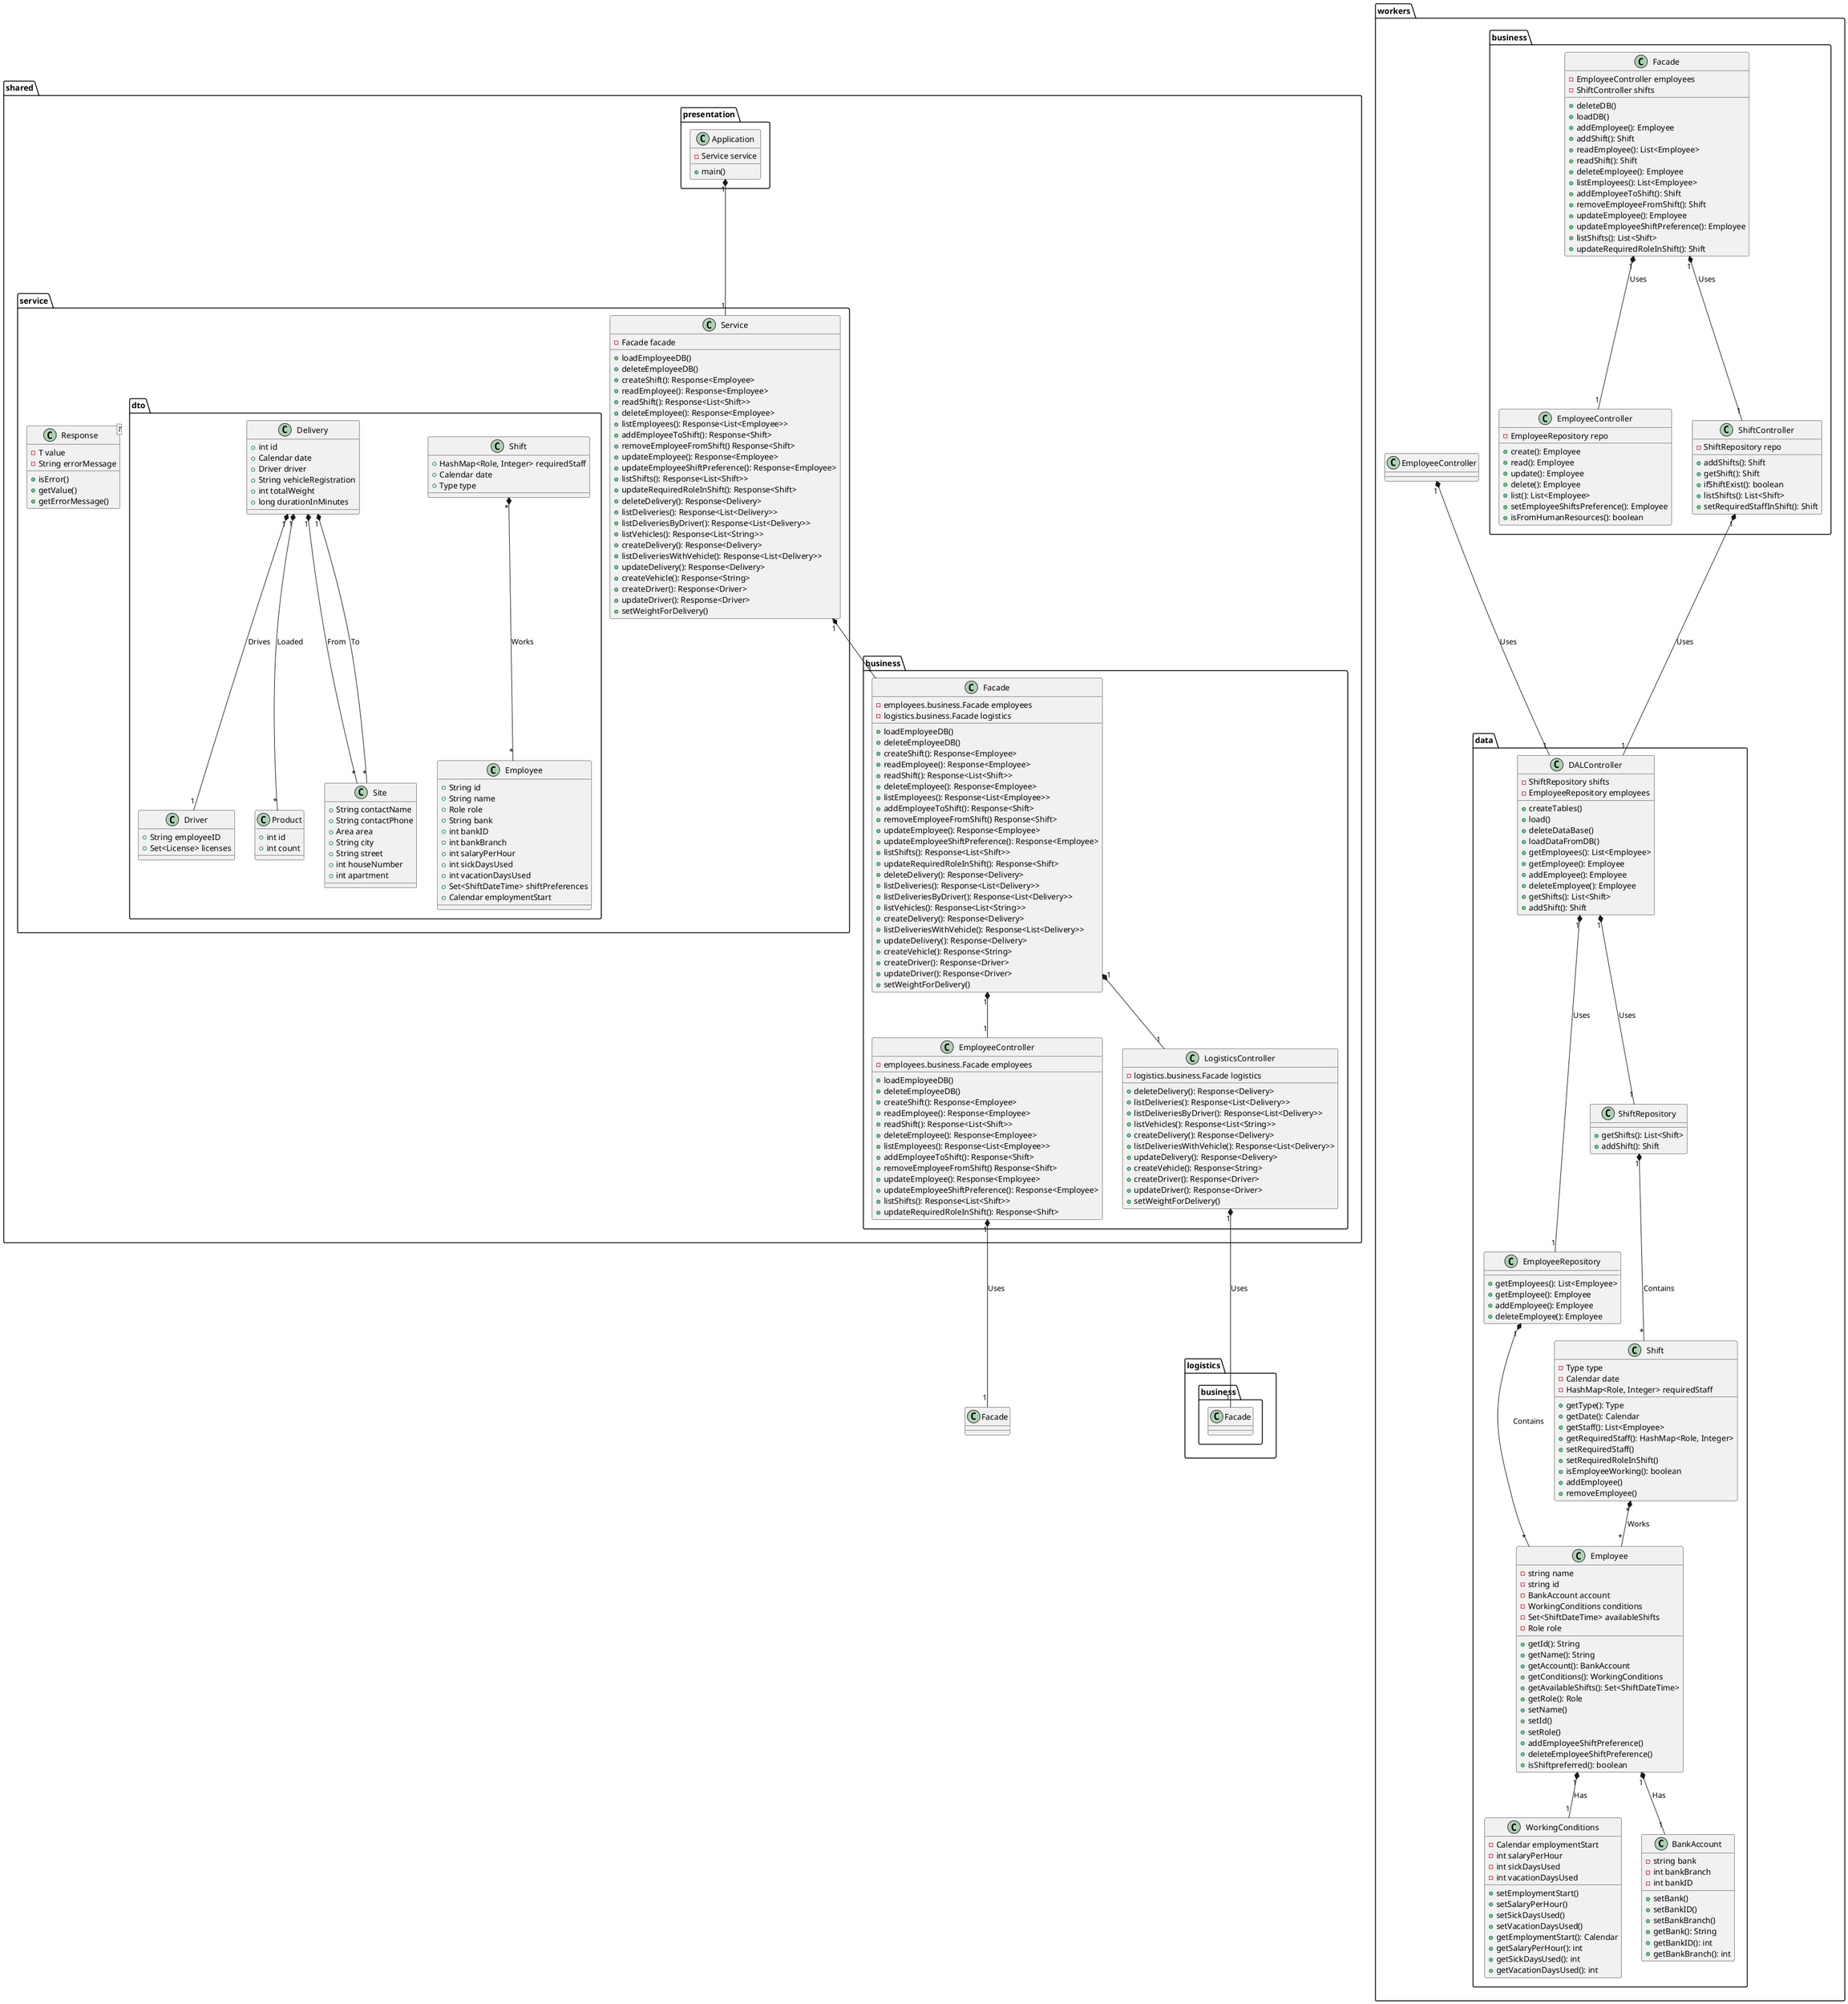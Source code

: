 @startuml
package shared {
  package shared.presentation {
    class Application {
      -Service service
      +main()
    }
  }

  package shared.service {
    class shared.service.Service {
      -Facade facade
      +loadEmployeeDB()
      +deleteEmployeeDB()
      +createShift(): Response<Employee>
      +readEmployee(): Response<Employee>
      +readShift(): Response<List<Shift>>
      +deleteEmployee(): Response<Employee>
      +listEmployees(): Response<List<Employee>>
      +addEmployeeToShift(): Response<Shift>
      +removeEmployeeFromShift() Response<Shift>
      +updateEmployee(): Response<Employee>
      +updateEmployeeShiftPreference(): Response<Employee>
      +listShifts(): Response<List<Shift>>
      +updateRequiredRoleInShift(): Response<Shift>
      +deleteDelivery(): Response<Delivery>
      +listDeliveries(): Response<List<Delivery>>
      +listDeliveriesByDriver(): Response<List<Delivery>>
      +listVehicles(): Response<List<String>>
      +createDelivery(): Response<Delivery>
      +listDeliveriesWithVehicle(): Response<List<Delivery>>
      +updateDelivery(): Response<Delivery>
      +createVehicle(): Response<String>
      +createDriver(): Response<Driver>
      +updateDriver(): Response<Driver>
      +setWeightForDelivery()
    }

    class shared.service.Response<T> {
      -T value
      -String errorMessage
      +isError()
      +getValue()
      +getErrorMessage()
    }

    package shared.service.dto {
      class shared.service.dto.Employee {
        +String id
        +String name
        +Role role
        +String bank
        +int bankID
        +int bankBranch
        +int salaryPerHour
        +int sickDaysUsed
        +int vacationDaysUsed
        +Set<ShiftDateTime> shiftPreferences
        +Calendar employmentStart
      }

      class shared.service.dto.Shift {
        +HashMap<Role, Integer> requiredStaff
        +Calendar date
        +Type type
      }

      class shared.service.dto.Delivery {
        +int id
        +Calendar date
        +Driver driver
        +String vehicleRegistration
        +int totalWeight
        +long durationInMinutes
      }

      class shared.service.dto.Driver {
        +String employeeID
        +Set<License> licenses
      }

      class shared.service.dto.Product {
        +int id
        +int count
      }

      class shared.service.dto.Site {
        +String contactName
        +String contactPhone
        +Area area
        +String city
        +String street
        +int houseNumber
        +int apartment
      }

      shared.service.dto.Delivery "1" *-- "1" shared.service.dto.Driver: Drives
      shared.service.dto.Delivery "1" *-- "*" shared.service.dto.Product: Loaded
      shared.service.dto.Delivery "1" *-- "*" shared.service.dto.Site: From
      shared.service.dto.Delivery "1" *-- "*" shared.service.dto.Site: To

      shared.service.dto.Shift "*" *-- "*" shared.service.dto.Employee: Works

      Application "1" *-- "1" shared.service.Service
    }
  }

  package shared.business {
    class shared.business.Facade {
      -employees.business.Facade employees
      -logistics.business.Facade logistics
      +loadEmployeeDB()
      +deleteEmployeeDB()
      +createShift(): Response<Employee>
      +readEmployee(): Response<Employee>
      +readShift(): Response<List<Shift>>
      +deleteEmployee(): Response<Employee>
      +listEmployees(): Response<List<Employee>>
      +addEmployeeToShift(): Response<Shift>
      +removeEmployeeFromShift() Response<Shift>
      +updateEmployee(): Response<Employee>
      +updateEmployeeShiftPreference(): Response<Employee>
      +listShifts(): Response<List<Shift>>
      +updateRequiredRoleInShift(): Response<Shift>
      +deleteDelivery(): Response<Delivery>
      +listDeliveries(): Response<List<Delivery>>
      +listDeliveriesByDriver(): Response<List<Delivery>>
      +listVehicles(): Response<List<String>>
      +createDelivery(): Response<Delivery>
      +listDeliveriesWithVehicle(): Response<List<Delivery>>
      +updateDelivery(): Response<Delivery>
      +createVehicle(): Response<String>
      +createDriver(): Response<Driver>
      +updateDriver(): Response<Driver>
      +setWeightForDelivery()
    }

    class shared.business.EmployeeController {
      -employees.business.Facade employees
      +loadEmployeeDB()
      +deleteEmployeeDB()
      +createShift(): Response<Employee>
      +readEmployee(): Response<Employee>
      +readShift(): Response<List<Shift>>
      +deleteEmployee(): Response<Employee>
      +listEmployees(): Response<List<Employee>>
      +addEmployeeToShift(): Response<Shift>
      +removeEmployeeFromShift() Response<Shift>
      +updateEmployee(): Response<Employee>
      +updateEmployeeShiftPreference(): Response<Employee>
      +listShifts(): Response<List<Shift>>
      +updateRequiredRoleInShift(): Response<Shift>
    }

    class shared.business.LogisticsController {
      -logistics.business.Facade logistics
      +deleteDelivery(): Response<Delivery>
      +listDeliveries(): Response<List<Delivery>>
      +listDeliveriesByDriver(): Response<List<Delivery>>
      +listVehicles(): Response<List<String>>
      +createDelivery(): Response<Delivery>
      +listDeliveriesWithVehicle(): Response<List<Delivery>>
      +updateDelivery(): Response<Delivery>
      +createVehicle(): Response<String>
      +createDriver(): Response<Driver>
      +updateDriver(): Response<Driver>
      +setWeightForDelivery()
    }

    shared.business.Facade "1" *-- "1" shared.business.EmployeeController
    shared.business.Facade "1" *-- "1" shared.business.LogisticsController
  }

  shared.service.Service "1" *-- "1" shared.business.Facade
}

package logistics {
  package logistics.business {
    class logistics.business.Facade {}
  }
}

package workers {
  package business {
    class Facade {
      -EmployeeController employees
      -ShiftController shifts
      +deleteDB()
      +loadDB()
      +addEmployee(): Employee
      +addShift(): Shift
      +readEmployee(): List<Employee>
      +readShift(): Shift
      +deleteEmployee(): Employee
      +listEmployees(): List<Employee>
      +addEmployeeToShift(): Shift
      +removeEmployeeFromShift(): Shift
      +updateEmployee(): Employee
      +updateEmployeeShiftPreference(): Employee
      +listShifts(): List<Shift>
      +updateRequiredRoleInShift(): Shift
    }

    class EmployeeController {
      -EmployeeRepository repo
      +create(): Employee
      +read(): Employee
      +update(): Employee
      +delete(): Employee
      +list(): List<Employee>
      +setEmployeeShiftsPreference(): Employee
      +isFromHumanResources(): boolean
    }

    class ShiftController {
      -ShiftRepository repo
      +addShifts(): Shift
      +getShift(): Shift
      +ifShiftExist(): boolean
      +listShifts(): List<Shift>
      +setRequiredStaffInShift(): Shift
    }

    Facade "1" *-- "1" EmployeeController: Uses
    Facade "1" *-- "1" ShiftController: Uses
  }

  package data {
    class DALController {
      -ShiftRepository shifts
      -EmployeeRepository employees
      +createTables()
      +load()
      +deleteDataBase()
      +loadDataFromDB()
      +getEmployees(): List<Employee>
      +getEmployee(): Employee
      +addEmployee(): Employee
      +deleteEmployee(): Employee
      +getShifts(): List<Shift>
      +addShift(): Shift
    }

    class Employee {
      -string name
      -string id
      -BankAccount account
      -WorkingConditions conditions
      -Set<ShiftDateTime> availableShifts
      -Role role
      +getId(): String
      +getName(): String
      +getAccount(): BankAccount
      +getConditions(): WorkingConditions
      +getAvailableShifts(): Set<ShiftDateTime>
      +getRole(): Role
      +setName()
      +setId()
      +setRole()
      +addEmployeeShiftPreference()
      +deleteEmployeeShiftPreference()
      +isShiftpreferred(): boolean
    }

    class WorkingConditions {
      -Calendar employmentStart
      -int salaryPerHour
      -int sickDaysUsed
      -int vacationDaysUsed
      +setEmploymentStart()
      +setSalaryPerHour()
      +setSickDaysUsed()
      +setVacationDaysUsed()
      +getEmploymentStart(): Calendar
      +getSalaryPerHour(): int
      +getSickDaysUsed(): int
      +getVacationDaysUsed(): int
    }

    class BankAccount {
      -string bank
      -int bankBranch
      -int bankID
      +setBank()
      +setBankID()
      +setBankBranch()
      +getBank(): String
      +getBankID(): int
      +getBankBranch(): int
    }

    class Shift {
      -Type type
      -Calendar date
      -HashMap<Role, Integer> requiredStaff
      +getType(): Type
      +getDate(): Calendar
      +getStaff(): List<Employee>
      +getRequiredStaff(): HashMap<Role, Integer>
      +setRequiredStaff()
      +setRequiredRoleInShift()
      +isEmployeeWorking(): boolean
      +addEmployee()
      +removeEmployee()
    }

    class EmployeeRepository {
      +getEmployees(): List<Employee>
      +getEmployee(): Employee
      +addEmployee(): Employee
      +deleteEmployee(): Employee
    }

    class ShiftRepository {
      +getShifts(): List<Shift>
      +addShift(): Shift
    }

    EmployeeRepository "1" *-- "*" Employee: Contains
    Employee "1" *-- "1" WorkingConditions: Has
    Employee "1" *-- "1" BankAccount: Has
    ShiftRepository "1" *-- "*" Shift: Contains
    Shift "*" *-- "*" Employee: Works
  }

  ShiftController "1" *-- "1" DALController: Uses
  EmployeeController "1" *-- "1" DALController: Uses
  DALController "1" *-- "1" ShiftRepository: Uses
  DALController "1" *-- "1" EmployeeRepository: Uses
}

shared.business.EmployeeController "1" *-- "1" Facade: Uses
shared.business.LogisticsController "1" *-- "1" logistics.business.Facade: Uses
@enduml
